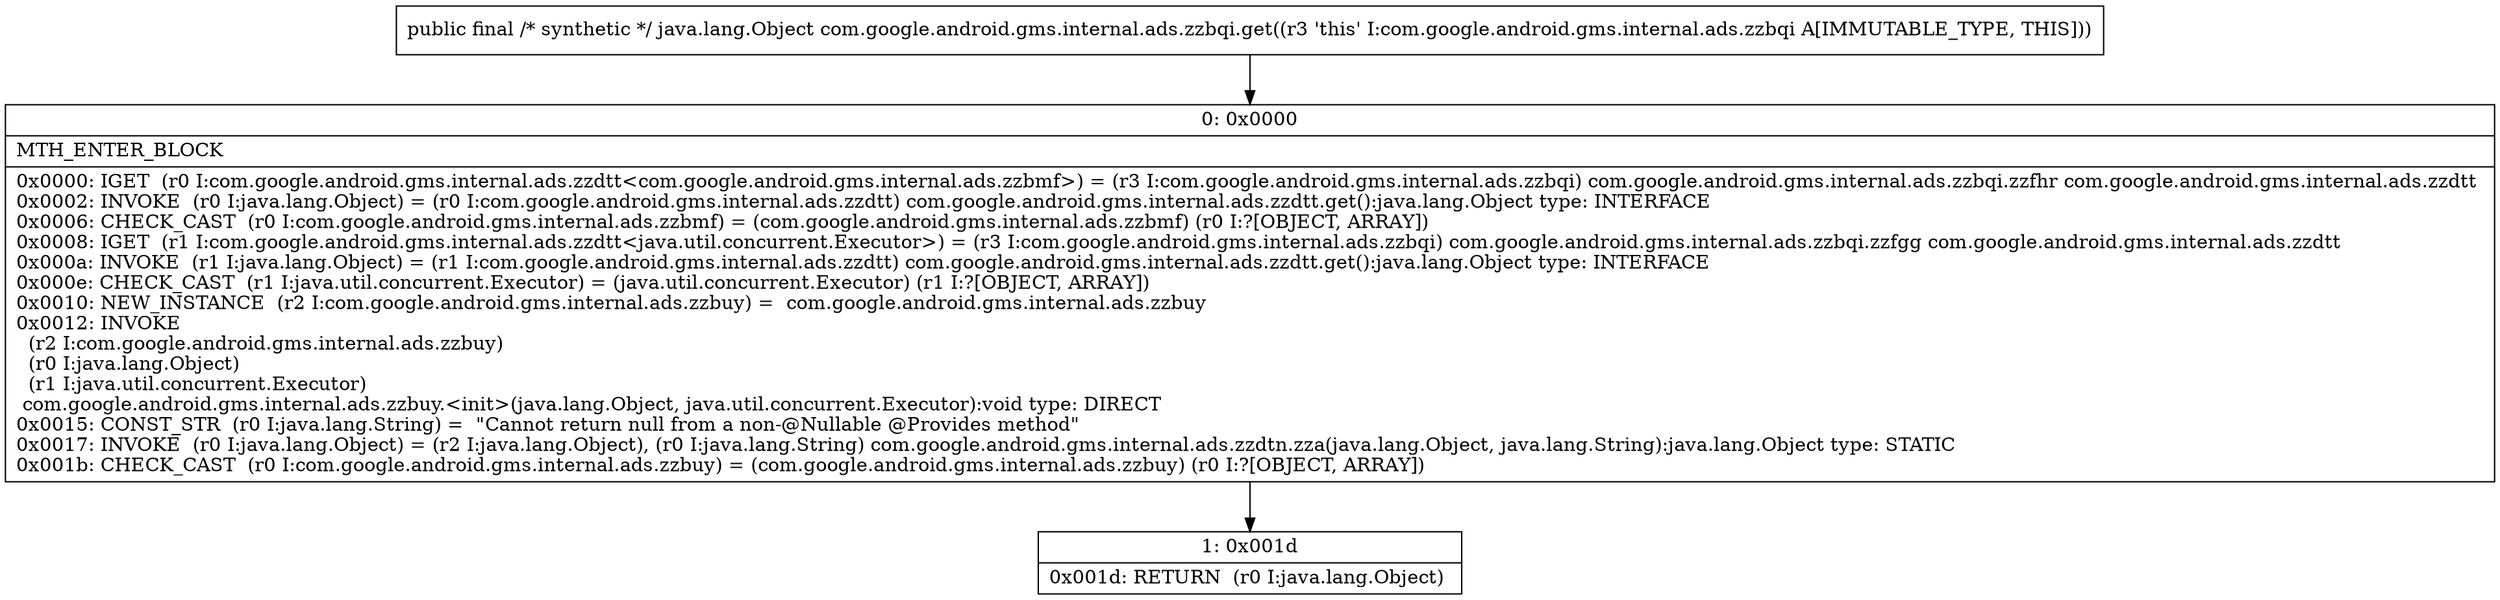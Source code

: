 digraph "CFG forcom.google.android.gms.internal.ads.zzbqi.get()Ljava\/lang\/Object;" {
Node_0 [shape=record,label="{0\:\ 0x0000|MTH_ENTER_BLOCK\l|0x0000: IGET  (r0 I:com.google.android.gms.internal.ads.zzdtt\<com.google.android.gms.internal.ads.zzbmf\>) = (r3 I:com.google.android.gms.internal.ads.zzbqi) com.google.android.gms.internal.ads.zzbqi.zzfhr com.google.android.gms.internal.ads.zzdtt \l0x0002: INVOKE  (r0 I:java.lang.Object) = (r0 I:com.google.android.gms.internal.ads.zzdtt) com.google.android.gms.internal.ads.zzdtt.get():java.lang.Object type: INTERFACE \l0x0006: CHECK_CAST  (r0 I:com.google.android.gms.internal.ads.zzbmf) = (com.google.android.gms.internal.ads.zzbmf) (r0 I:?[OBJECT, ARRAY]) \l0x0008: IGET  (r1 I:com.google.android.gms.internal.ads.zzdtt\<java.util.concurrent.Executor\>) = (r3 I:com.google.android.gms.internal.ads.zzbqi) com.google.android.gms.internal.ads.zzbqi.zzfgg com.google.android.gms.internal.ads.zzdtt \l0x000a: INVOKE  (r1 I:java.lang.Object) = (r1 I:com.google.android.gms.internal.ads.zzdtt) com.google.android.gms.internal.ads.zzdtt.get():java.lang.Object type: INTERFACE \l0x000e: CHECK_CAST  (r1 I:java.util.concurrent.Executor) = (java.util.concurrent.Executor) (r1 I:?[OBJECT, ARRAY]) \l0x0010: NEW_INSTANCE  (r2 I:com.google.android.gms.internal.ads.zzbuy) =  com.google.android.gms.internal.ads.zzbuy \l0x0012: INVOKE  \l  (r2 I:com.google.android.gms.internal.ads.zzbuy)\l  (r0 I:java.lang.Object)\l  (r1 I:java.util.concurrent.Executor)\l com.google.android.gms.internal.ads.zzbuy.\<init\>(java.lang.Object, java.util.concurrent.Executor):void type: DIRECT \l0x0015: CONST_STR  (r0 I:java.lang.String) =  \"Cannot return null from a non\-@Nullable @Provides method\" \l0x0017: INVOKE  (r0 I:java.lang.Object) = (r2 I:java.lang.Object), (r0 I:java.lang.String) com.google.android.gms.internal.ads.zzdtn.zza(java.lang.Object, java.lang.String):java.lang.Object type: STATIC \l0x001b: CHECK_CAST  (r0 I:com.google.android.gms.internal.ads.zzbuy) = (com.google.android.gms.internal.ads.zzbuy) (r0 I:?[OBJECT, ARRAY]) \l}"];
Node_1 [shape=record,label="{1\:\ 0x001d|0x001d: RETURN  (r0 I:java.lang.Object) \l}"];
MethodNode[shape=record,label="{public final \/* synthetic *\/ java.lang.Object com.google.android.gms.internal.ads.zzbqi.get((r3 'this' I:com.google.android.gms.internal.ads.zzbqi A[IMMUTABLE_TYPE, THIS])) }"];
MethodNode -> Node_0;
Node_0 -> Node_1;
}

